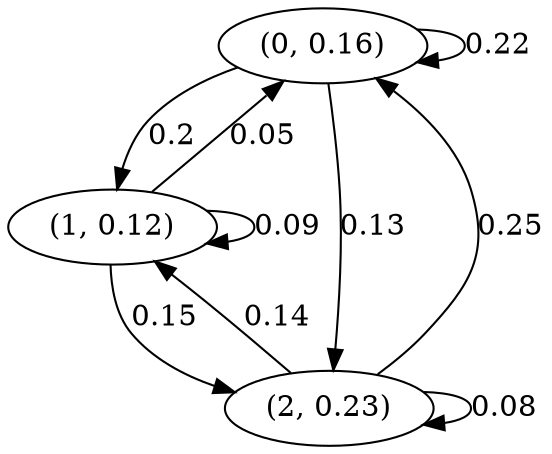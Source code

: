 digraph {
    0 [ label = "(0, 0.16)" ]
    1 [ label = "(1, 0.12)" ]
    2 [ label = "(2, 0.23)" ]
    0 -> 0 [ label = "0.22" ]
    1 -> 1 [ label = "0.09" ]
    2 -> 2 [ label = "0.08" ]
    1 -> 0 [ label = "0.05" ]
    2 -> 0 [ label = "0.25" ]
    0 -> 1 [ label = "0.2" ]
    2 -> 1 [ label = "0.14" ]
    0 -> 2 [ label = "0.13" ]
    1 -> 2 [ label = "0.15" ]
}

